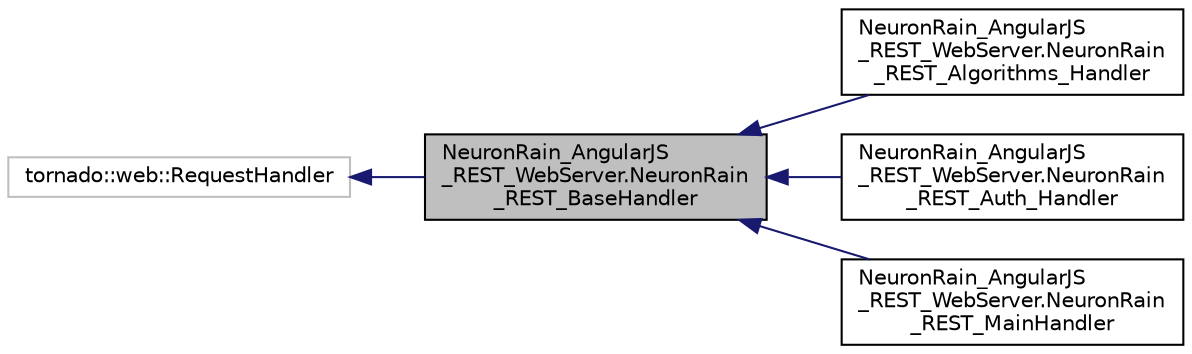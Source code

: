 digraph "NeuronRain_AngularJS_REST_WebServer.NeuronRain_REST_BaseHandler"
{
 // LATEX_PDF_SIZE
  edge [fontname="Helvetica",fontsize="10",labelfontname="Helvetica",labelfontsize="10"];
  node [fontname="Helvetica",fontsize="10",shape=record];
  rankdir="LR";
  Node1 [label="NeuronRain_AngularJS\l_REST_WebServer.NeuronRain\l_REST_BaseHandler",height=0.2,width=0.4,color="black", fillcolor="grey75", style="filled", fontcolor="black",tooltip=" "];
  Node2 -> Node1 [dir="back",color="midnightblue",fontsize="10",style="solid"];
  Node2 [label="tornado::web::RequestHandler",height=0.2,width=0.4,color="grey75", fillcolor="white", style="filled",tooltip=" "];
  Node1 -> Node3 [dir="back",color="midnightblue",fontsize="10",style="solid"];
  Node3 [label="NeuronRain_AngularJS\l_REST_WebServer.NeuronRain\l_REST_Algorithms_Handler",height=0.2,width=0.4,color="black", fillcolor="white", style="filled",URL="$classNeuronRain__AngularJS__REST__WebServer_1_1NeuronRain__REST__Algorithms__Handler.html",tooltip=" "];
  Node1 -> Node4 [dir="back",color="midnightblue",fontsize="10",style="solid"];
  Node4 [label="NeuronRain_AngularJS\l_REST_WebServer.NeuronRain\l_REST_Auth_Handler",height=0.2,width=0.4,color="black", fillcolor="white", style="filled",URL="$classNeuronRain__AngularJS__REST__WebServer_1_1NeuronRain__REST__Auth__Handler.html",tooltip=" "];
  Node1 -> Node5 [dir="back",color="midnightblue",fontsize="10",style="solid"];
  Node5 [label="NeuronRain_AngularJS\l_REST_WebServer.NeuronRain\l_REST_MainHandler",height=0.2,width=0.4,color="black", fillcolor="white", style="filled",URL="$classNeuronRain__AngularJS__REST__WebServer_1_1NeuronRain__REST__MainHandler.html",tooltip=" "];
}
